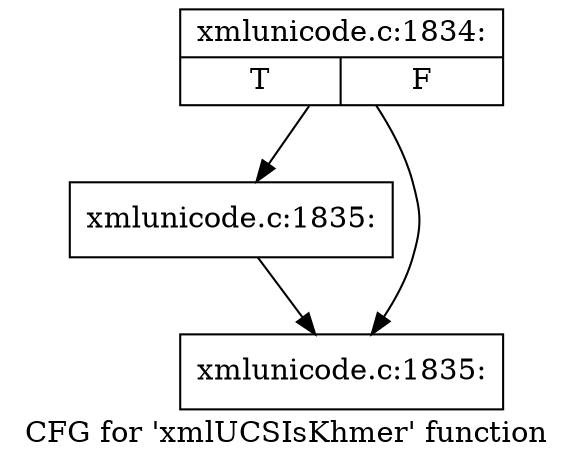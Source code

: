 digraph "CFG for 'xmlUCSIsKhmer' function" {
	label="CFG for 'xmlUCSIsKhmer' function";

	Node0x4e59ed0 [shape=record,label="{xmlunicode.c:1834:|{<s0>T|<s1>F}}"];
	Node0x4e59ed0 -> Node0x4e57670;
	Node0x4e59ed0 -> Node0x4e59e60;
	Node0x4e57670 [shape=record,label="{xmlunicode.c:1835:}"];
	Node0x4e57670 -> Node0x4e59e60;
	Node0x4e59e60 [shape=record,label="{xmlunicode.c:1835:}"];
}
